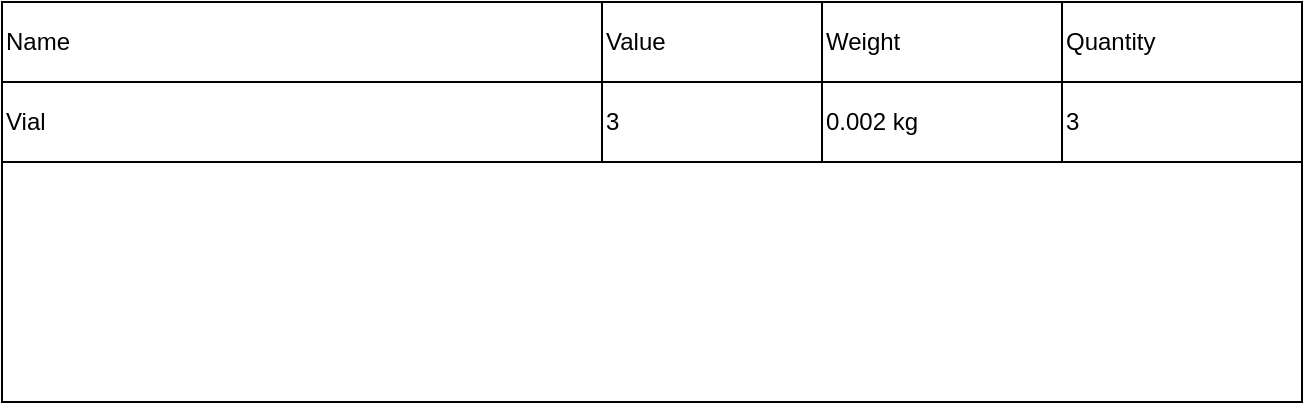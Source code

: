 <mxfile version="15.6.8" type="device"><diagram name="Page-1" id="03018318-947c-dd8e-b7a3-06fadd420f32"><mxGraphModel dx="1022" dy="738" grid="1" gridSize="10" guides="1" tooltips="1" connect="1" arrows="1" fold="1" page="1" pageScale="1" pageWidth="1100" pageHeight="850" background="none" math="0" shadow="0"><root><mxCell id="0"/><mxCell id="1" parent="0"/><mxCell id="oxbjSaddTYFtFrv6bb51-2" value="Name" style="rounded=0;whiteSpace=wrap;html=1;align=left;" vertex="1" parent="1"><mxGeometry x="70" y="190" width="310" height="40" as="geometry"/></mxCell><mxCell id="oxbjSaddTYFtFrv6bb51-3" value="Value" style="rounded=0;whiteSpace=wrap;html=1;align=left;" vertex="1" parent="1"><mxGeometry x="370" y="190" width="120" height="40" as="geometry"/></mxCell><mxCell id="oxbjSaddTYFtFrv6bb51-4" value="Weight" style="rounded=0;whiteSpace=wrap;html=1;align=left;" vertex="1" parent="1"><mxGeometry x="480" y="190" width="120" height="40" as="geometry"/></mxCell><mxCell id="oxbjSaddTYFtFrv6bb51-5" value="Quantity" style="rounded=0;whiteSpace=wrap;html=1;align=left;" vertex="1" parent="1"><mxGeometry x="600" y="190" width="120" height="40" as="geometry"/></mxCell><mxCell id="oxbjSaddTYFtFrv6bb51-6" value="Vial" style="rounded=0;whiteSpace=wrap;html=1;align=left;" vertex="1" parent="1"><mxGeometry x="70" y="230" width="300" height="40" as="geometry"/></mxCell><mxCell id="oxbjSaddTYFtFrv6bb51-7" value="3" style="rounded=0;whiteSpace=wrap;html=1;align=left;" vertex="1" parent="1"><mxGeometry x="370" y="230" width="110" height="40" as="geometry"/></mxCell><mxCell id="oxbjSaddTYFtFrv6bb51-8" value="3" style="rounded=0;whiteSpace=wrap;html=1;align=left;" vertex="1" parent="1"><mxGeometry x="600" y="230" width="120" height="40" as="geometry"/></mxCell><mxCell id="oxbjSaddTYFtFrv6bb51-9" value="0.002 kg" style="rounded=0;whiteSpace=wrap;html=1;align=left;" vertex="1" parent="1"><mxGeometry x="480" y="230" width="120" height="40" as="geometry"/></mxCell><mxCell id="oxbjSaddTYFtFrv6bb51-10" value="&lt;div style=&quot;text-align: justify&quot;&gt;&lt;/div&gt;" style="rounded=0;whiteSpace=wrap;html=1;align=left;" vertex="1" parent="1"><mxGeometry x="70" y="270" width="650" height="120" as="geometry"/></mxCell></root></mxGraphModel></diagram></mxfile>